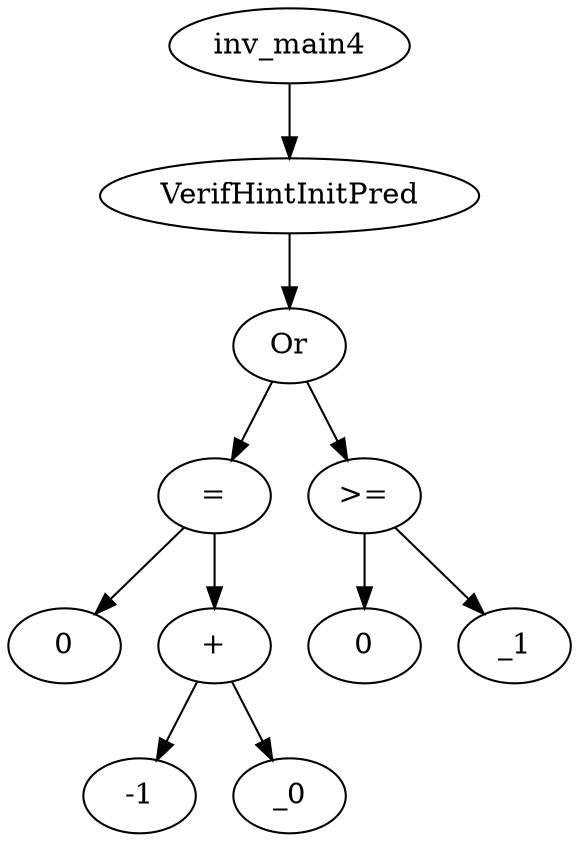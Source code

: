 digraph dag {
0 [label="inv_main4"];
1 [label="VerifHintInitPred"];
2 [label="Or"];
3 [label="="];
4 [label="0"];
5 [label="+"];
6 [label="-1"];
7 [label="_0"];
8 [label=">="];
9 [label="0"];
10 [label="_1"];
0->1
1->2
2->3
2 -> 8
3->5
3 -> 4
5->7
5 -> 6
8->10
8 -> 9
}
